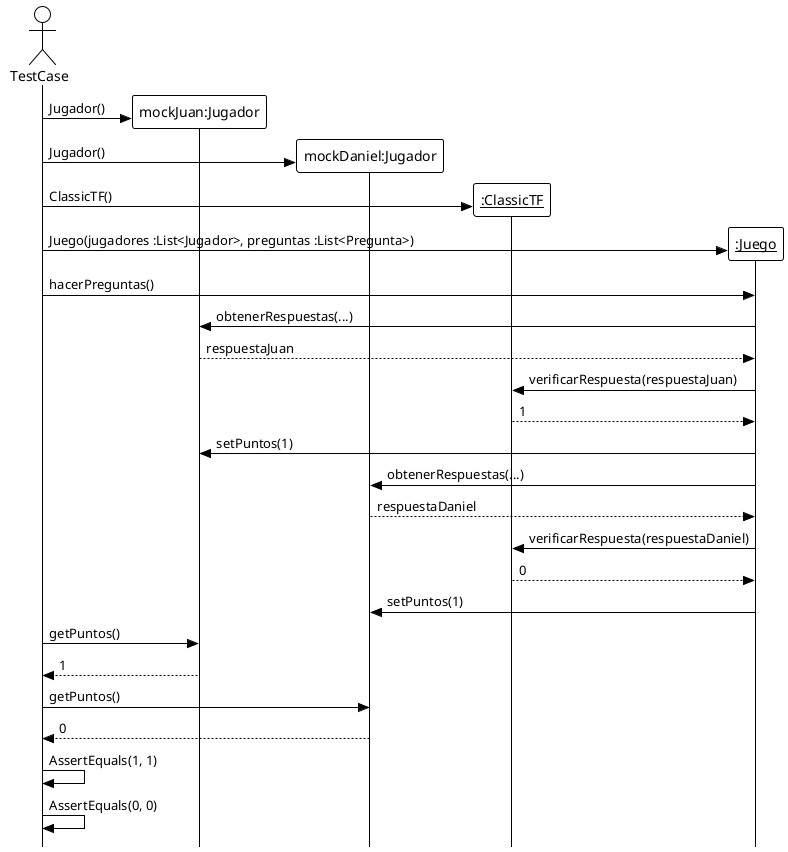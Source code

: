 @startuml

!theme plain
skinparam style strictuml

Actor TestCase

create "mockJuan:Jugador"
TestCase -> "mockJuan:Jugador" : Jugador()
create "mockDaniel:Jugador"
TestCase -> "mockDaniel:Jugador" : Jugador()
create "__:ClassicTF__"
TestCase -> "__:ClassicTF__" : ClassicTF()
create "__:Juego__"
TestCase -> "__:Juego__" : Juego(jugadores :List<Jugador>, preguntas :List<Pregunta>)

TestCase -> "__:Juego__" : hacerPreguntas()

"__:Juego__" -> "mockJuan:Jugador" : obtenerRespuestas(...)
"__:Juego__" <-- "mockJuan:Jugador" : respuestaJuan
"__:Juego__" -> "__:ClassicTF__" : verificarRespuesta(respuestaJuan)
"__:Juego__" <-- "__:ClassicTF__" : 1
"__:Juego__" -> "mockJuan:Jugador" : setPuntos(1)

"__:Juego__" -> "mockDaniel:Jugador" : obtenerRespuestas(...)
"__:Juego__" <-- "mockDaniel:Jugador" : respuestaDaniel
"__:Juego__" -> "__:ClassicTF__" : verificarRespuesta(respuestaDaniel)
"__:Juego__" <-- "__:ClassicTF__" : 0
"__:Juego__" -> "mockDaniel:Jugador" : setPuntos(1)

TestCase -> "mockJuan:Jugador": getPuntos()
TestCase <-- "mockJuan:Jugador": 1
TestCase -> "mockDaniel:Jugador": getPuntos()
TestCase <-- "mockDaniel:Jugador": 0

TestCase -> TestCase : AssertEquals(1, 1)
TestCase -> TestCase : AssertEquals(0, 0)

@enduml
